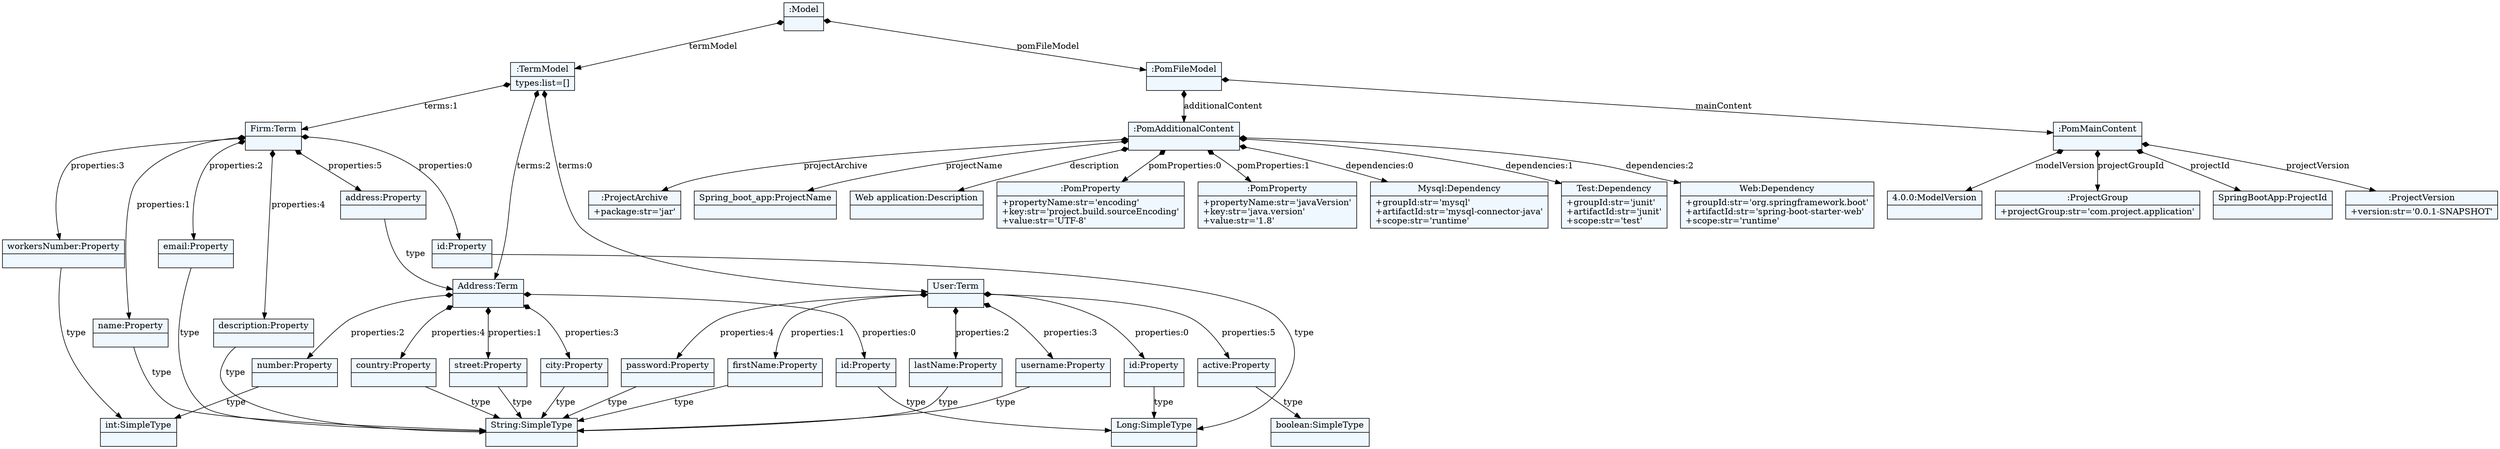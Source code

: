 
    digraph textX {
    fontname = "Bitstream Vera Sans"
    fontsize = 8
    node[
        shape=record,
        style=filled,
        fillcolor=aliceblue
    ]
    nodesep = 0.3
    edge[dir=black,arrowtail=empty]


2890933843952 -> 2890933843280 [label="termModel" arrowtail=diamond dir=both]
2890933843280 -> 2890933906624 [label="terms:0" arrowtail=diamond dir=both]
2890933906624 -> 2890933962120 [label="properties:0" arrowtail=diamond dir=both]
2890933962120 -> 2890923984264 [label="type" ]
2890923984264[label="{Long:SimpleType|}"]
2890933962120[label="{id:Property|}"]
2890933906624 -> 2890933961112 [label="properties:1" arrowtail=diamond dir=both]
2890933961112 -> 2890923961704 [label="type" ]
2890923961704[label="{String:SimpleType|}"]
2890933961112[label="{firstName:Property|}"]
2890933906624 -> 2890933962960 [label="properties:2" arrowtail=diamond dir=both]
2890933962960 -> 2890923961704 [label="type" ]
2890933962960[label="{lastName:Property|}"]
2890933906624 -> 2890933961896 [label="properties:3" arrowtail=diamond dir=both]
2890933961896 -> 2890923961704 [label="type" ]
2890933961896[label="{username:Property|}"]
2890933906624 -> 2890933963296 [label="properties:4" arrowtail=diamond dir=both]
2890933963296 -> 2890923961704 [label="type" ]
2890933963296[label="{password:Property|}"]
2890933906624 -> 2890933963800 [label="properties:5" arrowtail=diamond dir=both]
2890933963800 -> 2890933534672 [label="type" ]
2890933534672[label="{boolean:SimpleType|}"]
2890933963800[label="{active:Property|}"]
2890933906624[label="{User:Term|}"]
2890933843280 -> 2890933962512 [label="terms:1" arrowtail=diamond dir=both]
2890933962512 -> 2890933963520 [label="properties:0" arrowtail=diamond dir=both]
2890933963520 -> 2890923984264 [label="type" ]
2890933963520[label="{id:Property|}"]
2890933962512 -> 2890933963968 [label="properties:1" arrowtail=diamond dir=both]
2890933963968 -> 2890923961704 [label="type" ]
2890933963968[label="{name:Property|}"]
2890933962512 -> 2890933964024 [label="properties:2" arrowtail=diamond dir=both]
2890933964024 -> 2890923961704 [label="type" ]
2890933964024[label="{email:Property|}"]
2890933962512 -> 2890933964136 [label="properties:3" arrowtail=diamond dir=both]
2890933964136 -> 2890923961760 [label="type" ]
2890923961760[label="{int:SimpleType|}"]
2890933964136[label="{workersNumber:Property|}"]
2890933962512 -> 2890933964248 [label="properties:4" arrowtail=diamond dir=both]
2890933964248 -> 2890923961704 [label="type" ]
2890933964248[label="{description:Property|}"]
2890933962512 -> 2890933964360 [label="properties:5" arrowtail=diamond dir=both]
2890933964360 -> 2890933961784 [label="type" ]
2890933961784 -> 2890933964472 [label="properties:0" arrowtail=diamond dir=both]
2890933964472 -> 2890923984264 [label="type" ]
2890933964472[label="{id:Property|}"]
2890933961784 -> 2890933964696 [label="properties:1" arrowtail=diamond dir=both]
2890933964696 -> 2890923961704 [label="type" ]
2890933964696[label="{street:Property|}"]
2890933961784 -> 2890934054984 [label="properties:2" arrowtail=diamond dir=both]
2890934054984 -> 2890923961760 [label="type" ]
2890934054984[label="{number:Property|}"]
2890933961784 -> 2890934055040 [label="properties:3" arrowtail=diamond dir=both]
2890934055040 -> 2890923961704 [label="type" ]
2890934055040[label="{city:Property|}"]
2890933961784 -> 2890934055152 [label="properties:4" arrowtail=diamond dir=both]
2890934055152 -> 2890923961704 [label="type" ]
2890934055152[label="{country:Property|}"]
2890933961784[label="{Address:Term|}"]
2890933964360[label="{address:Property|}"]
2890933962512[label="{Firm:Term|}"]
2890933843280 -> 2890933961784 [label="terms:2" arrowtail=diamond dir=both]
2890933843280[label="{:TermModel|types:list=[]\l}"]
2890933843952 -> 2890933843056 [label="pomFileModel" arrowtail=diamond dir=both]
2890933843056 -> 2890933963856 [label="mainContent" arrowtail=diamond dir=both]
2890933963856 -> 2890934055376 [label="modelVersion" arrowtail=diamond dir=both]
2890934055376[label="{4.0.0:ModelVersion|}"]
2890933963856 -> 2890934055488 [label="projectGroupId" arrowtail=diamond dir=both]
2890934055488[label="{:ProjectGroup|+projectGroup:str='com.project.application'\l}"]
2890933963856 -> 2890934055544 [label="projectId" arrowtail=diamond dir=both]
2890934055544[label="{SpringBootApp:ProjectId|}"]
2890933963856 -> 2890934055656 [label="projectVersion" arrowtail=diamond dir=both]
2890934055656[label="{:ProjectVersion|+version:str='0.0.1-SNAPSHOT'\l}"]
2890933963856[label="{:PomMainContent|}"]
2890933843056 -> 2890933964584 [label="additionalContent" arrowtail=diamond dir=both]
2890933964584 -> 2890934055768 [label="projectArchive" arrowtail=diamond dir=both]
2890934055768[label="{:ProjectArchive|+package:str='jar'\l}"]
2890933964584 -> 2890934055824 [label="projectName" arrowtail=diamond dir=both]
2890934055824[label="{Spring_boot_app:ProjectName|}"]
2890933964584 -> 2890934055600 [label="description" arrowtail=diamond dir=both]
2890934055600[label="{Web application:Description|}"]
2890933964584 -> 2890934055992 [label="pomProperties:0" arrowtail=diamond dir=both]
2890934055992[label="{:PomProperty|+propertyName:str='encoding'\l+key:str='project.build.sourceEncoding'\l+value:str='UTF-8'\l}"]
2890933964584 -> 2890934056048 [label="pomProperties:1" arrowtail=diamond dir=both]
2890934056048[label="{:PomProperty|+propertyName:str='javaVersion'\l+key:str='java.version'\l+value:str='1.8'\l}"]
2890933964584 -> 2890934056104 [label="dependencies:0" arrowtail=diamond dir=both]
2890934056104[label="{Mysql:Dependency|+groupId:str='mysql'\l+artifactId:str='mysql-connector-java'\l+scope:str='runtime'\l}"]
2890933964584 -> 2890934056160 [label="dependencies:1" arrowtail=diamond dir=both]
2890934056160[label="{Test:Dependency|+groupId:str='junit'\l+artifactId:str='junit'\l+scope:str='test'\l}"]
2890933964584 -> 2890934055880 [label="dependencies:2" arrowtail=diamond dir=both]
2890934055880[label="{Web:Dependency|+groupId:str='org.springframework.boot'\l+artifactId:str='spring-boot-starter-web'\l+scope:str='runtime'\l}"]
2890933964584[label="{:PomAdditionalContent|}"]
2890933843056[label="{:PomFileModel|}"]
2890933843952[label="{:Model|}"]

}
